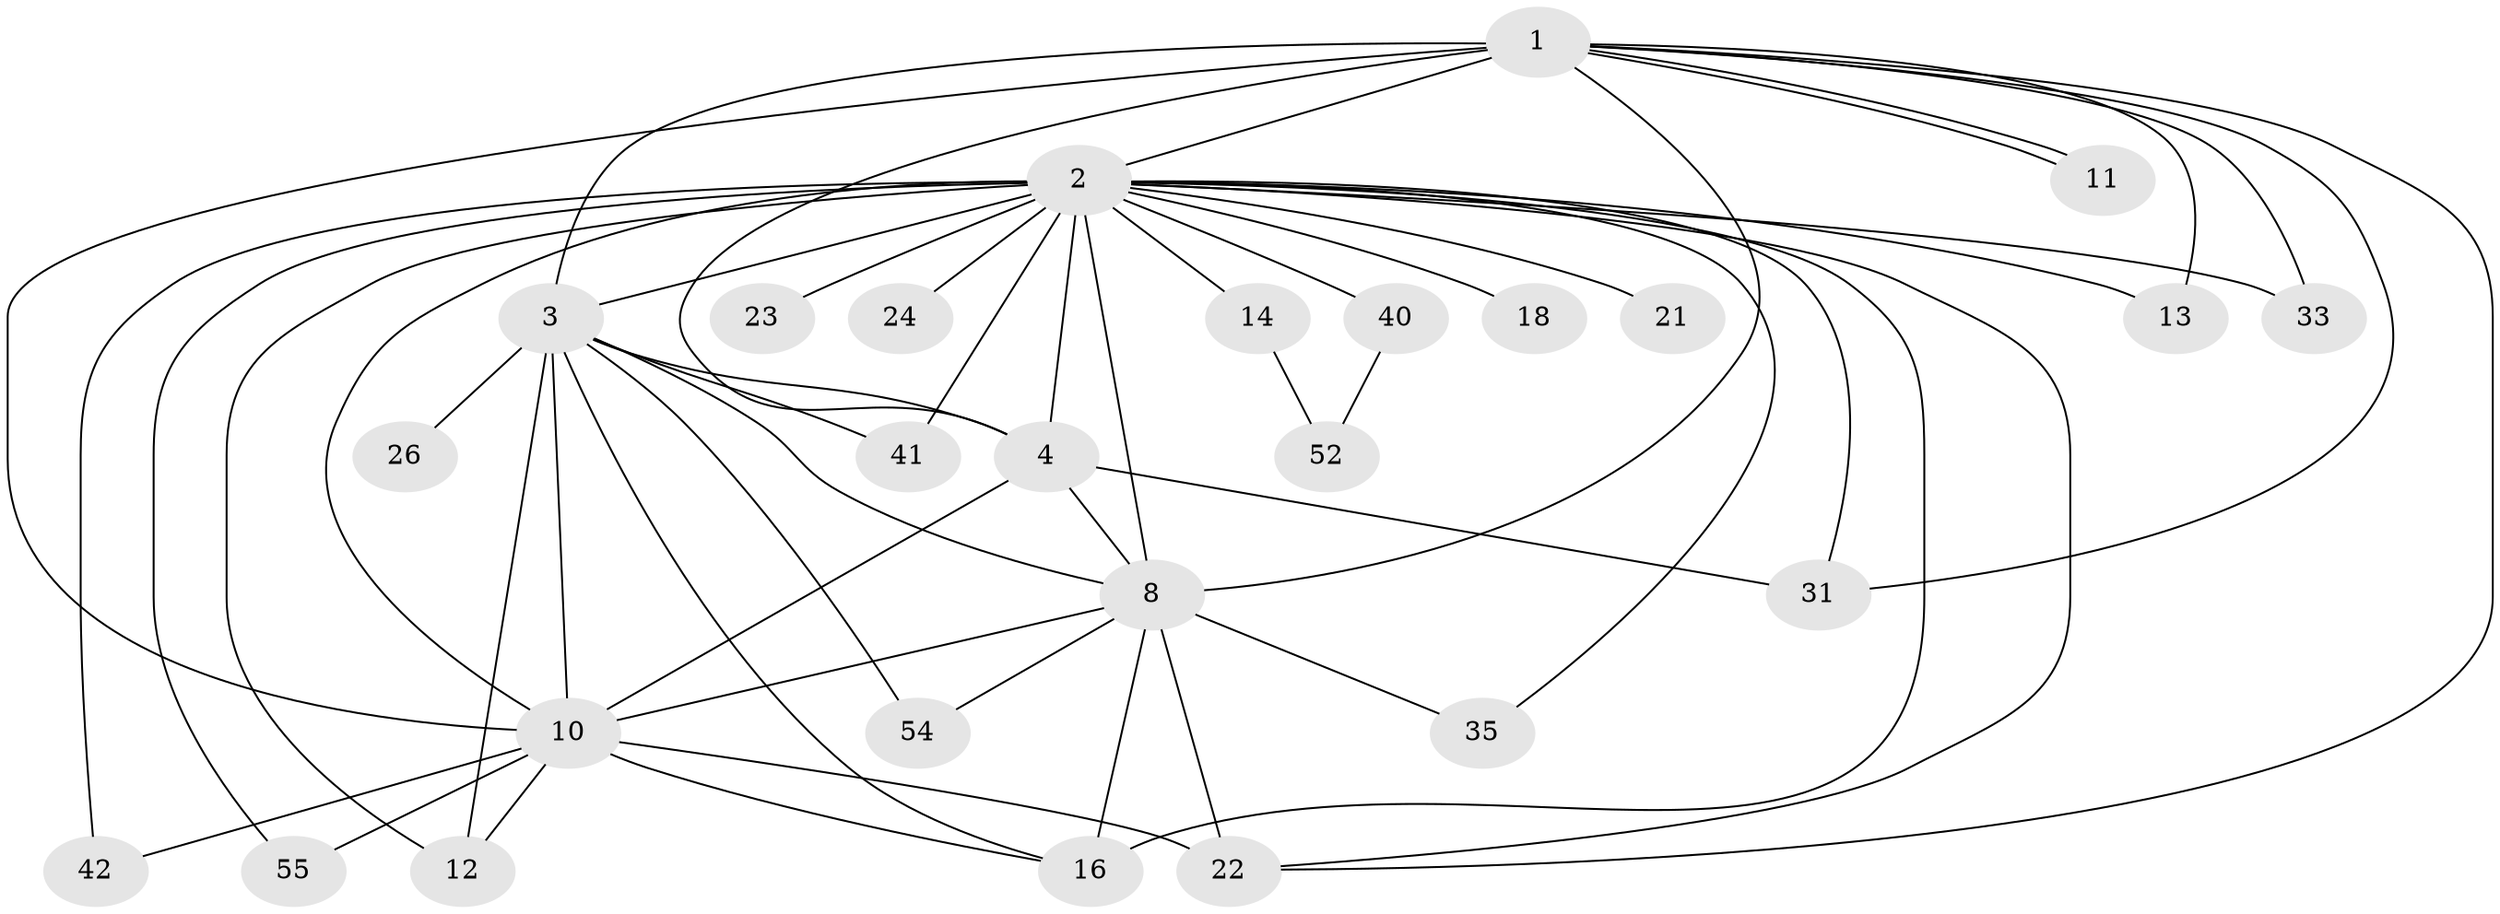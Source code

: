 // original degree distribution, {18: 0.030303030303030304, 17: 0.015151515151515152, 16: 0.015151515151515152, 12: 0.030303030303030304, 25: 0.015151515151515152, 11: 0.015151515151515152, 13: 0.015151515151515152, 19: 0.015151515151515152, 2: 0.5, 4: 0.07575757575757576, 3: 0.19696969696969696, 8: 0.015151515151515152, 5: 0.06060606060606061}
// Generated by graph-tools (version 1.1) at 2025/17/03/04/25 18:17:23]
// undirected, 26 vertices, 54 edges
graph export_dot {
graph [start="1"]
  node [color=gray90,style=filled];
  1;
  2 [super="+5"];
  3 [super="+6+29"];
  4;
  8 [super="+9"];
  10 [super="+50+15+19+36+25"];
  11;
  12 [super="+27"];
  13 [super="+38"];
  14;
  16 [super="+44"];
  18;
  21;
  22 [super="+59+61"];
  23;
  24;
  26;
  31 [super="+49"];
  33 [super="+56"];
  35;
  40;
  41;
  42;
  52;
  54;
  55;
  1 -- 2 [weight=3];
  1 -- 3 [weight=2];
  1 -- 4;
  1 -- 8 [weight=3];
  1 -- 10 [weight=3];
  1 -- 11;
  1 -- 11;
  1 -- 31;
  1 -- 13;
  1 -- 22;
  1 -- 33;
  2 -- 3 [weight=8];
  2 -- 4 [weight=3];
  2 -- 8 [weight=9];
  2 -- 10 [weight=10];
  2 -- 14 [weight=2];
  2 -- 18 [weight=2];
  2 -- 23 [weight=2];
  2 -- 24 [weight=3];
  2 -- 40 [weight=2];
  2 -- 41;
  2 -- 12;
  2 -- 13;
  2 -- 16 [weight=2];
  2 -- 21 [weight=2];
  2 -- 22;
  2 -- 31;
  2 -- 33 [weight=2];
  2 -- 35;
  2 -- 42;
  2 -- 55;
  3 -- 4 [weight=3];
  3 -- 8 [weight=5];
  3 -- 10 [weight=3];
  3 -- 41;
  3 -- 54;
  3 -- 16;
  3 -- 12 [weight=2];
  3 -- 26;
  4 -- 8 [weight=2];
  4 -- 10 [weight=2];
  4 -- 31;
  8 -- 10 [weight=3];
  8 -- 16;
  8 -- 54;
  8 -- 35;
  8 -- 22;
  10 -- 12;
  10 -- 16;
  10 -- 42;
  10 -- 22 [weight=2];
  10 -- 55;
  14 -- 52;
  40 -- 52;
}
